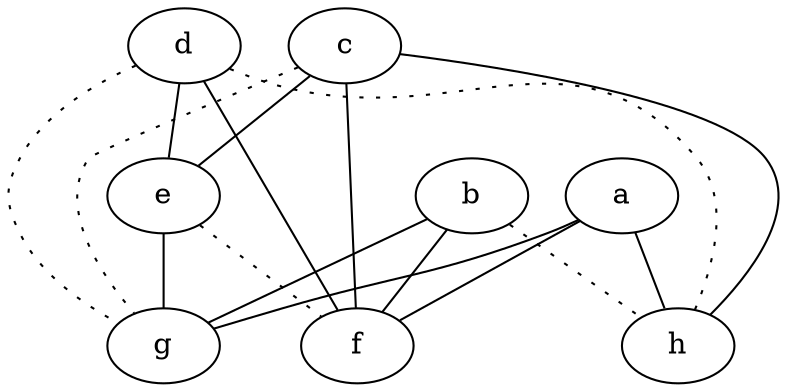 graph {
a -- f;
a -- g;
a -- h;
b -- f;
b -- g;
b -- h [style=dotted];
c -- e;
c -- f;
c -- g [style=dotted];
c -- h;
d -- e;
d -- f;
d -- g [style=dotted];
d -- h [style=dotted];
e -- f [style=dotted];
e -- g;
}
